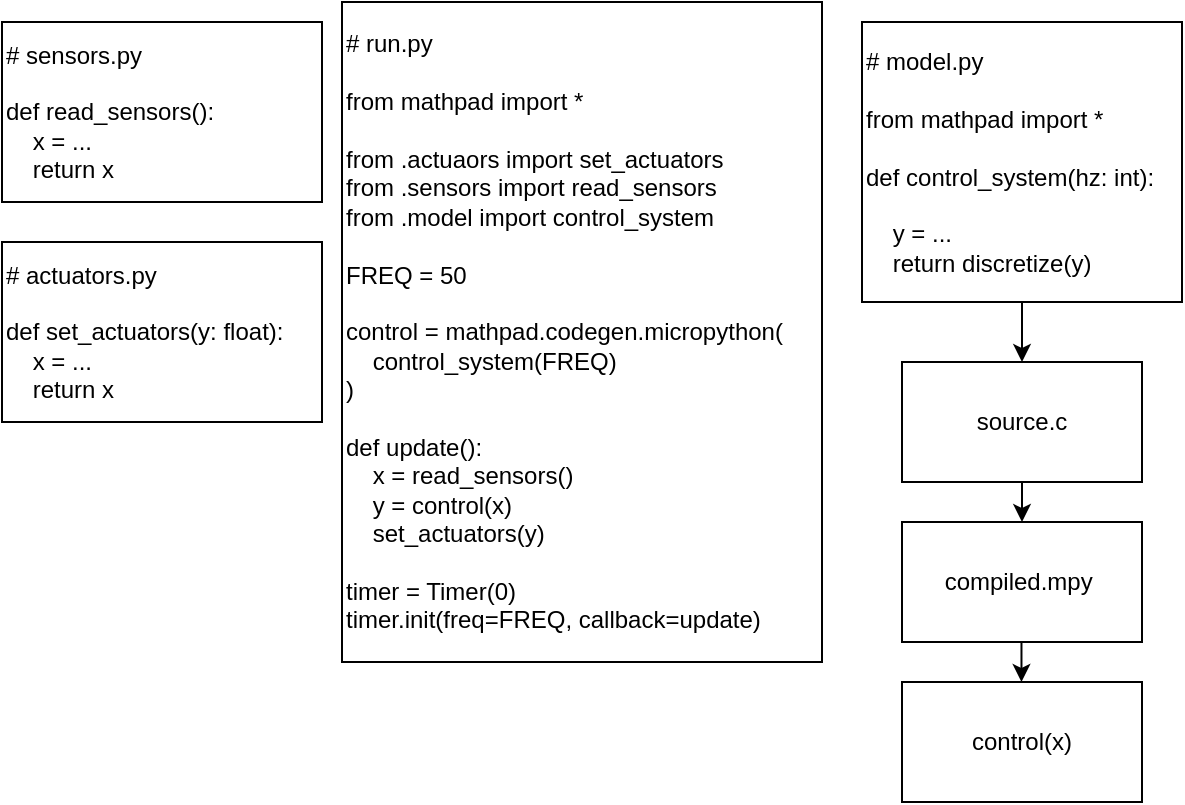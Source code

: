 <mxfile>
    <diagram id="8zyJFC5WoWicYbn_2iFL" name="Page-1">
        <mxGraphModel dx="476" dy="683" grid="1" gridSize="10" guides="1" tooltips="1" connect="1" arrows="1" fold="1" page="1" pageScale="1" pageWidth="850" pageHeight="1100" math="0" shadow="0">
            <root>
                <mxCell id="0"/>
                <mxCell id="1" parent="0"/>
                <mxCell id="2" value="compiled.mpy&amp;nbsp;" style="rounded=0;whiteSpace=wrap;html=1;" parent="1" vertex="1">
                    <mxGeometry x="520" y="270" width="120" height="60" as="geometry"/>
                </mxCell>
                <mxCell id="7" value="" style="edgeStyle=none;html=1;" parent="1" source="4" target="2" edge="1">
                    <mxGeometry relative="1" as="geometry"/>
                </mxCell>
                <mxCell id="4" value="source.c" style="rounded=0;whiteSpace=wrap;html=1;" parent="1" vertex="1">
                    <mxGeometry x="520" y="190" width="120" height="60" as="geometry"/>
                </mxCell>
                <mxCell id="5" value="# run.py&lt;br&gt;&lt;br&gt;from mathpad import *&lt;br&gt;&lt;br&gt;from .actuaors import set_actuators&lt;br&gt;from .sensors import read_sensors&lt;br&gt;from .model import control_system&lt;br&gt;&lt;br&gt;FREQ = 50&lt;br&gt;&lt;br&gt;control = mathpad.codegen.micropython(&lt;br&gt;&amp;nbsp; &amp;nbsp; control_system(FREQ)&lt;br&gt;)&lt;br&gt;&lt;br&gt;def update():&lt;br&gt;&amp;nbsp; &amp;nbsp; x = read_sensors()&lt;br&gt;&amp;nbsp; &amp;nbsp; y = control(x)&lt;br&gt;&amp;nbsp; &amp;nbsp; set_actuators(y)&lt;br&gt;&lt;br&gt;timer = Timer(0)&lt;br&gt;timer.init(freq=FREQ, callback=update)" style="rounded=0;whiteSpace=wrap;html=1;align=left;" parent="1" vertex="1">
                    <mxGeometry x="240" y="10" width="240" height="330" as="geometry"/>
                </mxCell>
                <mxCell id="14" value="" style="edgeStyle=none;html=1;" parent="1" source="10" target="4" edge="1">
                    <mxGeometry relative="1" as="geometry"/>
                </mxCell>
                <mxCell id="10" value="# model.py&lt;br&gt;&lt;br&gt;from mathpad import *&lt;br&gt;&lt;br&gt;def control_system(hz: int):&lt;br&gt;&amp;nbsp; &amp;nbsp;&amp;nbsp;&lt;br&gt;&amp;nbsp; &amp;nbsp; y = ...&lt;br&gt;&amp;nbsp; &amp;nbsp; return discretize(y)" style="rounded=0;whiteSpace=wrap;html=1;align=left;" parent="1" vertex="1">
                    <mxGeometry x="500" y="20" width="160" height="140" as="geometry"/>
                </mxCell>
                <mxCell id="11" value="# sensors.py&lt;br&gt;&lt;br&gt;def read_sensors():&lt;br&gt;&amp;nbsp; &amp;nbsp; x = ...&lt;br&gt;&amp;nbsp; &amp;nbsp; return x" style="rounded=0;whiteSpace=wrap;html=1;align=left;" parent="1" vertex="1">
                    <mxGeometry x="70" y="20" width="160" height="90" as="geometry"/>
                </mxCell>
                <mxCell id="13" value="# actuators.py&lt;br&gt;&lt;br&gt;def set_actuators(y: float):&lt;br&gt;&amp;nbsp; &amp;nbsp; x = ...&lt;br&gt;&amp;nbsp; &amp;nbsp; return x" style="rounded=0;whiteSpace=wrap;html=1;align=left;" parent="1" vertex="1">
                    <mxGeometry x="70" y="130" width="160" height="90" as="geometry"/>
                </mxCell>
                <mxCell id="15" value="" style="edgeStyle=none;html=1;" parent="1" edge="1">
                    <mxGeometry relative="1" as="geometry">
                        <mxPoint x="579.74" y="330" as="sourcePoint"/>
                        <mxPoint x="579.74" y="350" as="targetPoint"/>
                    </mxGeometry>
                </mxCell>
                <mxCell id="16" value="control(x)" style="rounded=0;whiteSpace=wrap;html=1;" parent="1" vertex="1">
                    <mxGeometry x="520" y="350" width="120" height="60" as="geometry"/>
                </mxCell>
            </root>
        </mxGraphModel>
    </diagram>
</mxfile>